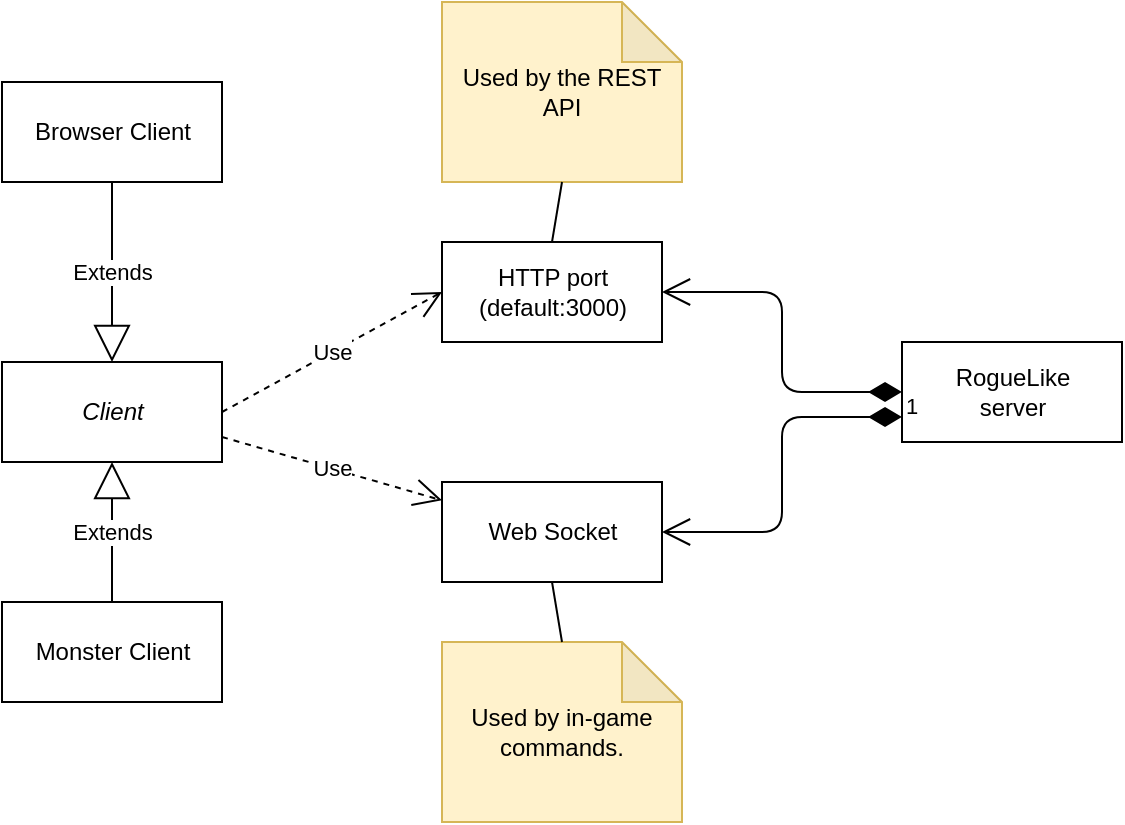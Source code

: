 <mxfile version="14.7.2" type="device"><diagram id="mmGROs9v45q9gHlFKqul" name="Page-1"><mxGraphModel dx="833" dy="594" grid="1" gridSize="10" guides="1" tooltips="1" connect="1" arrows="1" fold="1" page="1" pageScale="1" pageWidth="827" pageHeight="1169" math="0" shadow="0"><root><mxCell id="0"/><mxCell id="1" parent="0"/><mxCell id="f7g84hfphi-mN_DW0O_T-14" value="1" style="endArrow=open;html=1;endSize=12;startArrow=diamondThin;startSize=14;startFill=1;edgeStyle=orthogonalEdgeStyle;align=left;verticalAlign=bottom;entryX=1;entryY=0.5;entryDx=0;entryDy=0;exitX=0;exitY=0.5;exitDx=0;exitDy=0;" edge="1" parent="1" source="f7g84hfphi-mN_DW0O_T-19" target="f7g84hfphi-mN_DW0O_T-22"><mxGeometry x="-1" y="3" relative="1" as="geometry"><mxPoint x="600" y="260" as="sourcePoint"/><mxPoint x="524" y="245" as="targetPoint"/></mxGeometry></mxCell><mxCell id="f7g84hfphi-mN_DW0O_T-19" value="RogueLike&lt;br&gt;server" style="html=1;" vertex="1" parent="1"><mxGeometry x="620" y="240" width="110" height="50" as="geometry"/></mxCell><mxCell id="f7g84hfphi-mN_DW0O_T-20" value="&lt;i&gt;Client&lt;/i&gt;" style="html=1;" vertex="1" parent="1"><mxGeometry x="170" y="250" width="110" height="50" as="geometry"/></mxCell><mxCell id="f7g84hfphi-mN_DW0O_T-21" value="Web Socket" style="html=1;" vertex="1" parent="1"><mxGeometry x="390" y="310" width="110" height="50" as="geometry"/></mxCell><mxCell id="f7g84hfphi-mN_DW0O_T-22" value="HTTP port&lt;br&gt;(default:3000)" style="html=1;" vertex="1" parent="1"><mxGeometry x="390" y="190" width="110" height="50" as="geometry"/></mxCell><mxCell id="f7g84hfphi-mN_DW0O_T-25" value="1" style="endArrow=open;html=1;endSize=12;startArrow=diamondThin;startSize=14;startFill=1;edgeStyle=orthogonalEdgeStyle;align=left;verticalAlign=bottom;exitX=0;exitY=0.75;exitDx=0;exitDy=0;entryX=1;entryY=0.5;entryDx=0;entryDy=0;" edge="1" parent="1" source="f7g84hfphi-mN_DW0O_T-19" target="f7g84hfphi-mN_DW0O_T-21"><mxGeometry x="-1" y="3" relative="1" as="geometry"><mxPoint x="560" y="310" as="sourcePoint"/><mxPoint x="390" y="270" as="targetPoint"/></mxGeometry></mxCell><mxCell id="f7g84hfphi-mN_DW0O_T-26" value="Use" style="endArrow=open;endSize=12;dashed=1;html=1;entryX=0;entryY=0.5;entryDx=0;entryDy=0;exitX=1;exitY=0.5;exitDx=0;exitDy=0;" edge="1" parent="1" source="f7g84hfphi-mN_DW0O_T-20" target="f7g84hfphi-mN_DW0O_T-22"><mxGeometry width="160" relative="1" as="geometry"><mxPoint x="230" y="270" as="sourcePoint"/><mxPoint x="390" y="270" as="targetPoint"/></mxGeometry></mxCell><mxCell id="f7g84hfphi-mN_DW0O_T-27" value="Use" style="endArrow=open;endSize=12;dashed=1;html=1;exitX=1;exitY=0.75;exitDx=0;exitDy=0;" edge="1" parent="1" source="f7g84hfphi-mN_DW0O_T-20" target="f7g84hfphi-mN_DW0O_T-21"><mxGeometry width="160" relative="1" as="geometry"><mxPoint x="290" y="285" as="sourcePoint"/><mxPoint x="400" y="225" as="targetPoint"/></mxGeometry></mxCell><mxCell id="f7g84hfphi-mN_DW0O_T-30" value="Monster Client" style="html=1;" vertex="1" parent="1"><mxGeometry x="170" y="370" width="110" height="50" as="geometry"/></mxCell><mxCell id="f7g84hfphi-mN_DW0O_T-31" value="Browser Client" style="html=1;" vertex="1" parent="1"><mxGeometry x="170" y="110" width="110" height="50" as="geometry"/></mxCell><mxCell id="f7g84hfphi-mN_DW0O_T-35" value="Extends" style="endArrow=block;endSize=16;endFill=0;html=1;entryX=0.5;entryY=1;entryDx=0;entryDy=0;" edge="1" parent="1" source="f7g84hfphi-mN_DW0O_T-30" target="f7g84hfphi-mN_DW0O_T-20"><mxGeometry width="160" relative="1" as="geometry"><mxPoint x="250" y="230" as="sourcePoint"/><mxPoint x="390" y="320" as="targetPoint"/></mxGeometry></mxCell><mxCell id="f7g84hfphi-mN_DW0O_T-36" value="Extends" style="endArrow=block;endSize=16;endFill=0;html=1;entryX=0.5;entryY=0;entryDx=0;entryDy=0;exitX=0.5;exitY=1;exitDx=0;exitDy=0;" edge="1" parent="1" source="f7g84hfphi-mN_DW0O_T-31" target="f7g84hfphi-mN_DW0O_T-20"><mxGeometry width="160" relative="1" as="geometry"><mxPoint x="235" y="380" as="sourcePoint"/><mxPoint x="235" y="310" as="targetPoint"/></mxGeometry></mxCell><mxCell id="f7g84hfphi-mN_DW0O_T-38" value="Used by the REST API" style="shape=note;whiteSpace=wrap;html=1;backgroundOutline=1;darkOpacity=0.05;fillColor=#fff2cc;strokeColor=#d6b656;" vertex="1" parent="1"><mxGeometry x="390" y="70" width="120" height="90" as="geometry"/></mxCell><mxCell id="f7g84hfphi-mN_DW0O_T-39" value="Used by in-game commands." style="shape=note;whiteSpace=wrap;html=1;backgroundOutline=1;darkOpacity=0.05;fillColor=#fff2cc;strokeColor=#d6b656;" vertex="1" parent="1"><mxGeometry x="390" y="390" width="120" height="90" as="geometry"/></mxCell><mxCell id="f7g84hfphi-mN_DW0O_T-40" value="" style="endArrow=none;html=1;exitX=0.5;exitY=0;exitDx=0;exitDy=0;exitPerimeter=0;entryX=0.5;entryY=1;entryDx=0;entryDy=0;" edge="1" parent="1" source="f7g84hfphi-mN_DW0O_T-39" target="f7g84hfphi-mN_DW0O_T-21"><mxGeometry width="50" height="50" relative="1" as="geometry"><mxPoint x="280" y="340" as="sourcePoint"/><mxPoint x="330" y="290" as="targetPoint"/></mxGeometry></mxCell><mxCell id="f7g84hfphi-mN_DW0O_T-41" value="" style="endArrow=none;html=1;exitX=0.5;exitY=0;exitDx=0;exitDy=0;entryX=0.5;entryY=1;entryDx=0;entryDy=0;entryPerimeter=0;" edge="1" parent="1" source="f7g84hfphi-mN_DW0O_T-22" target="f7g84hfphi-mN_DW0O_T-38"><mxGeometry width="50" height="50" relative="1" as="geometry"><mxPoint x="460" y="400" as="sourcePoint"/><mxPoint x="455" y="370" as="targetPoint"/></mxGeometry></mxCell></root></mxGraphModel></diagram></mxfile>